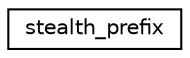 digraph "Graphical Class Hierarchy"
{
  edge [fontname="Helvetica",fontsize="10",labelfontname="Helvetica",labelfontsize="10"];
  node [fontname="Helvetica",fontsize="10",shape=record];
  rankdir="LR";
  Node0 [label="stealth_prefix",height=0.2,width=0.4,color="black", fillcolor="white", style="filled",URL="$d3/d99/structstealth__prefix.html"];
}
